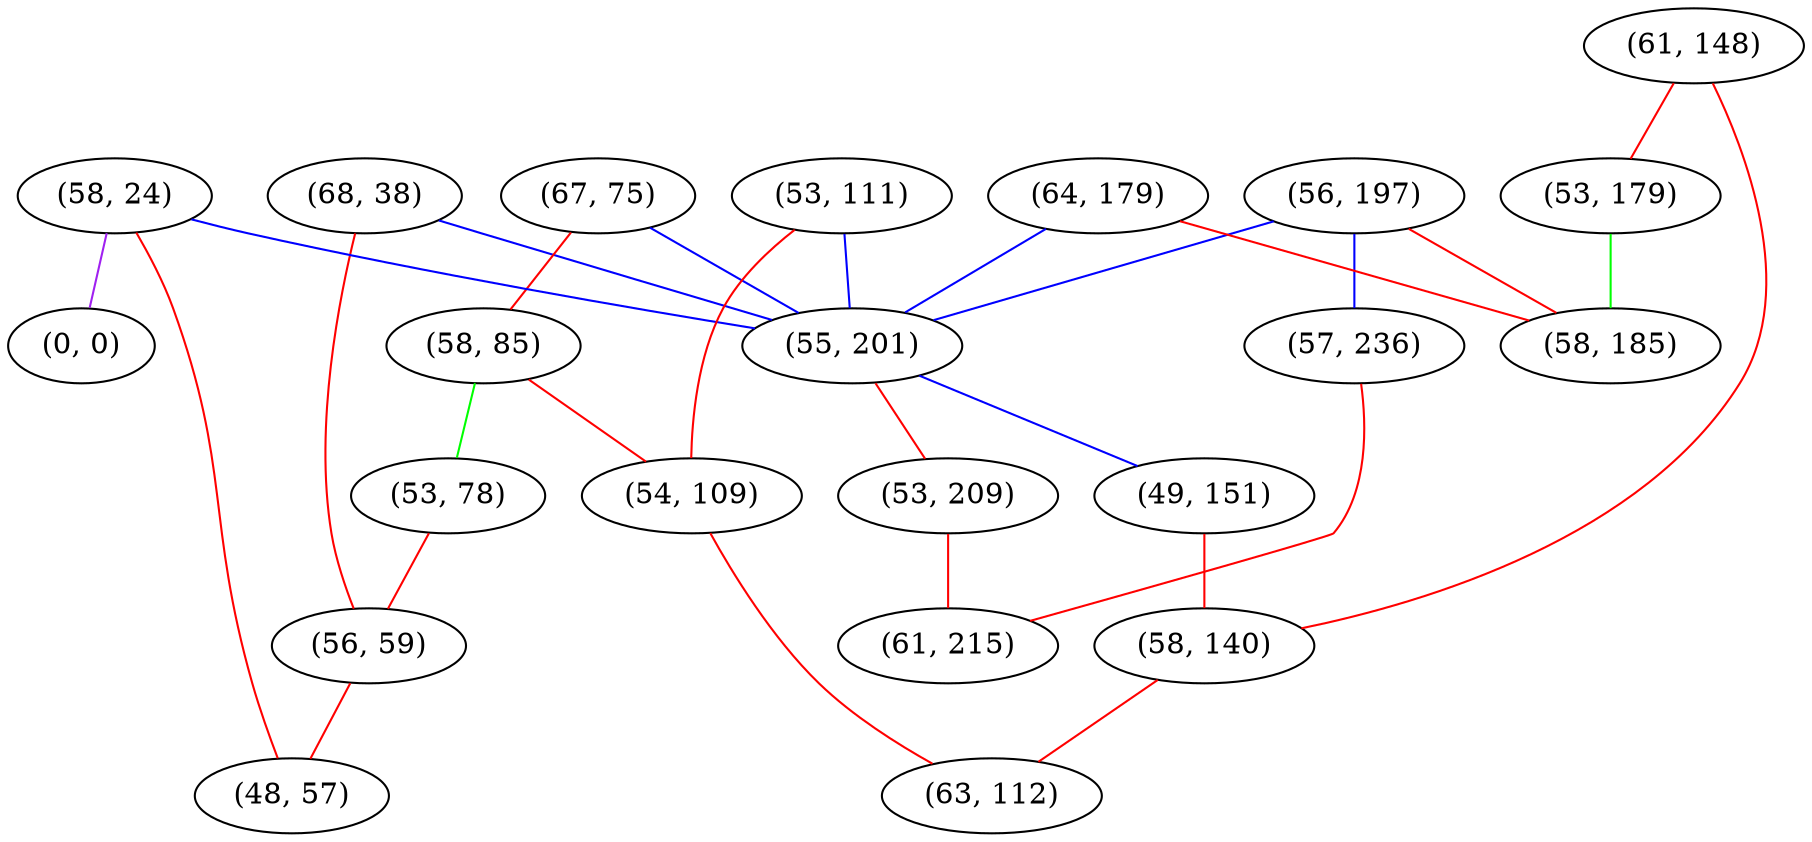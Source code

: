 graph "" {
"(68, 38)";
"(61, 148)";
"(56, 197)";
"(67, 75)";
"(57, 236)";
"(58, 24)";
"(58, 85)";
"(53, 111)";
"(64, 179)";
"(53, 179)";
"(0, 0)";
"(54, 109)";
"(55, 201)";
"(49, 151)";
"(53, 209)";
"(58, 140)";
"(58, 185)";
"(53, 78)";
"(56, 59)";
"(63, 112)";
"(61, 215)";
"(48, 57)";
"(68, 38)" -- "(56, 59)"  [color=red, key=0, weight=1];
"(68, 38)" -- "(55, 201)"  [color=blue, key=0, weight=3];
"(61, 148)" -- "(58, 140)"  [color=red, key=0, weight=1];
"(61, 148)" -- "(53, 179)"  [color=red, key=0, weight=1];
"(56, 197)" -- "(57, 236)"  [color=blue, key=0, weight=3];
"(56, 197)" -- "(58, 185)"  [color=red, key=0, weight=1];
"(56, 197)" -- "(55, 201)"  [color=blue, key=0, weight=3];
"(67, 75)" -- "(58, 85)"  [color=red, key=0, weight=1];
"(67, 75)" -- "(55, 201)"  [color=blue, key=0, weight=3];
"(57, 236)" -- "(61, 215)"  [color=red, key=0, weight=1];
"(58, 24)" -- "(48, 57)"  [color=red, key=0, weight=1];
"(58, 24)" -- "(0, 0)"  [color=purple, key=0, weight=4];
"(58, 24)" -- "(55, 201)"  [color=blue, key=0, weight=3];
"(58, 85)" -- "(53, 78)"  [color=green, key=0, weight=2];
"(58, 85)" -- "(54, 109)"  [color=red, key=0, weight=1];
"(53, 111)" -- "(54, 109)"  [color=red, key=0, weight=1];
"(53, 111)" -- "(55, 201)"  [color=blue, key=0, weight=3];
"(64, 179)" -- "(58, 185)"  [color=red, key=0, weight=1];
"(64, 179)" -- "(55, 201)"  [color=blue, key=0, weight=3];
"(53, 179)" -- "(58, 185)"  [color=green, key=0, weight=2];
"(54, 109)" -- "(63, 112)"  [color=red, key=0, weight=1];
"(55, 201)" -- "(49, 151)"  [color=blue, key=0, weight=3];
"(55, 201)" -- "(53, 209)"  [color=red, key=0, weight=1];
"(49, 151)" -- "(58, 140)"  [color=red, key=0, weight=1];
"(53, 209)" -- "(61, 215)"  [color=red, key=0, weight=1];
"(58, 140)" -- "(63, 112)"  [color=red, key=0, weight=1];
"(53, 78)" -- "(56, 59)"  [color=red, key=0, weight=1];
"(56, 59)" -- "(48, 57)"  [color=red, key=0, weight=1];
}
